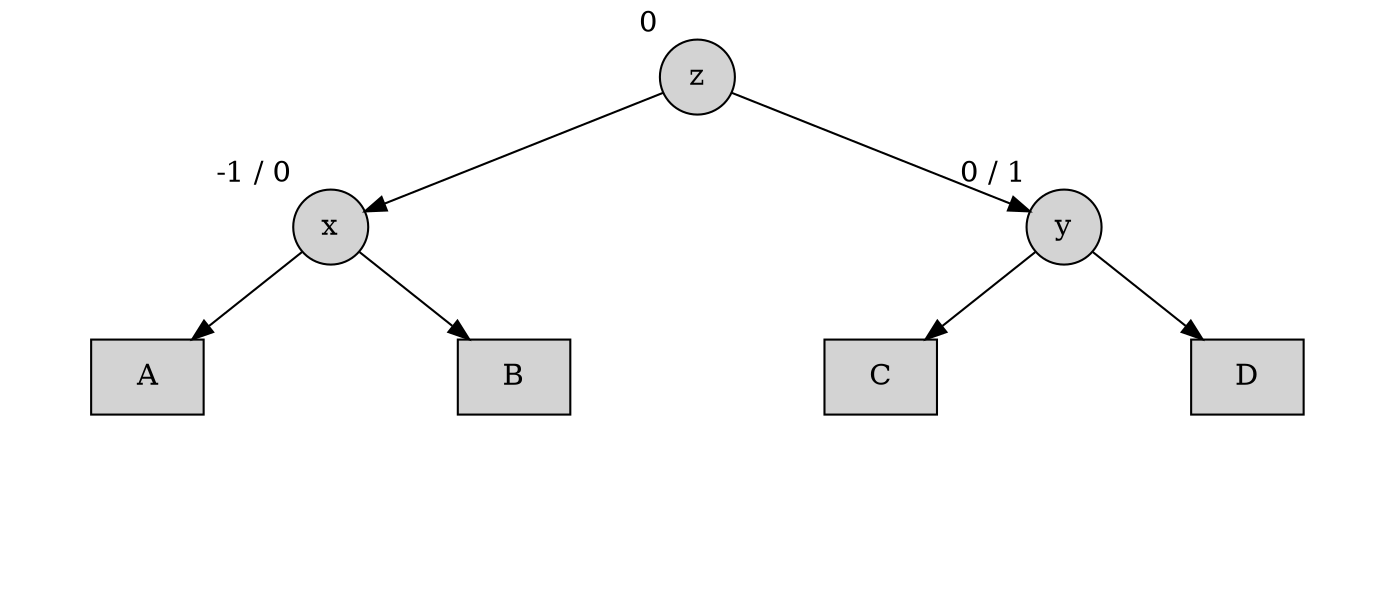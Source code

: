 digraph {
    rankdir=TB;

    node [shape=circle style=filled]

    a1 -> b1;
    a1 -> b12 [style=invis weight=10];
    a1 -> b2;

    b1 -> c1;
    b1 -> c12 [style=invis weight=10];
    b1 -> c2;

    b2 -> c3
    b2 -> c34 [style=invis weight=10];
    b2 -> c4

    c1 -> d1 [style=invis]
    c1 -> d12 [style=invis weight=10];
    c1 -> d2 [style=invis]

    c2 -> d3 [style=invis]
    c2 -> d34 [style=invis weight=10];
    c2 -> d4 [style=invis]

    c3 -> d5 [style=invis]
    c3 -> d56 [style=invis weight=10];
    c3 -> d6 [style=invis]

    c4 -> d7 [style=invis]
    c4 -> d78 [style=invis weight=10];
    c4 -> d8 [style=invis]

    a1 [label="z" xlabel=0];
    b1 [label="x" xlabel="-1 / 0"];
    b2 [label="y" xlabel="0 / 1"];
    c1 [label="A" shape=rect];
    c2 [label="B" shape=rect];
    c3 [label="C" shape=rect];
    c4 [label="D" shape=rect];
    d1 [style=invis];
    d2 [style=invis];
    d3 [style=invis];
    d4 [style=invis];
    d5 [style=invis];
    d6 [style=invis];
    d7 [style=invis];
    d8 [style=invis];

    b12 [label="" width=.1 style=invis];
    c12 [label="" width=.1 style=invis];
    c34 [label="" width=.1 style=invis];
    d12 [label="" width=.1 style=invis];
    d34 [label="" width=.1 style=invis];
    d56 [label="" width=.1 style=invis];
    d78 [label="" width=.1 style=invis];

    {rank = same; d12 c12 d34 b12 d56 c34 d78 }
}
